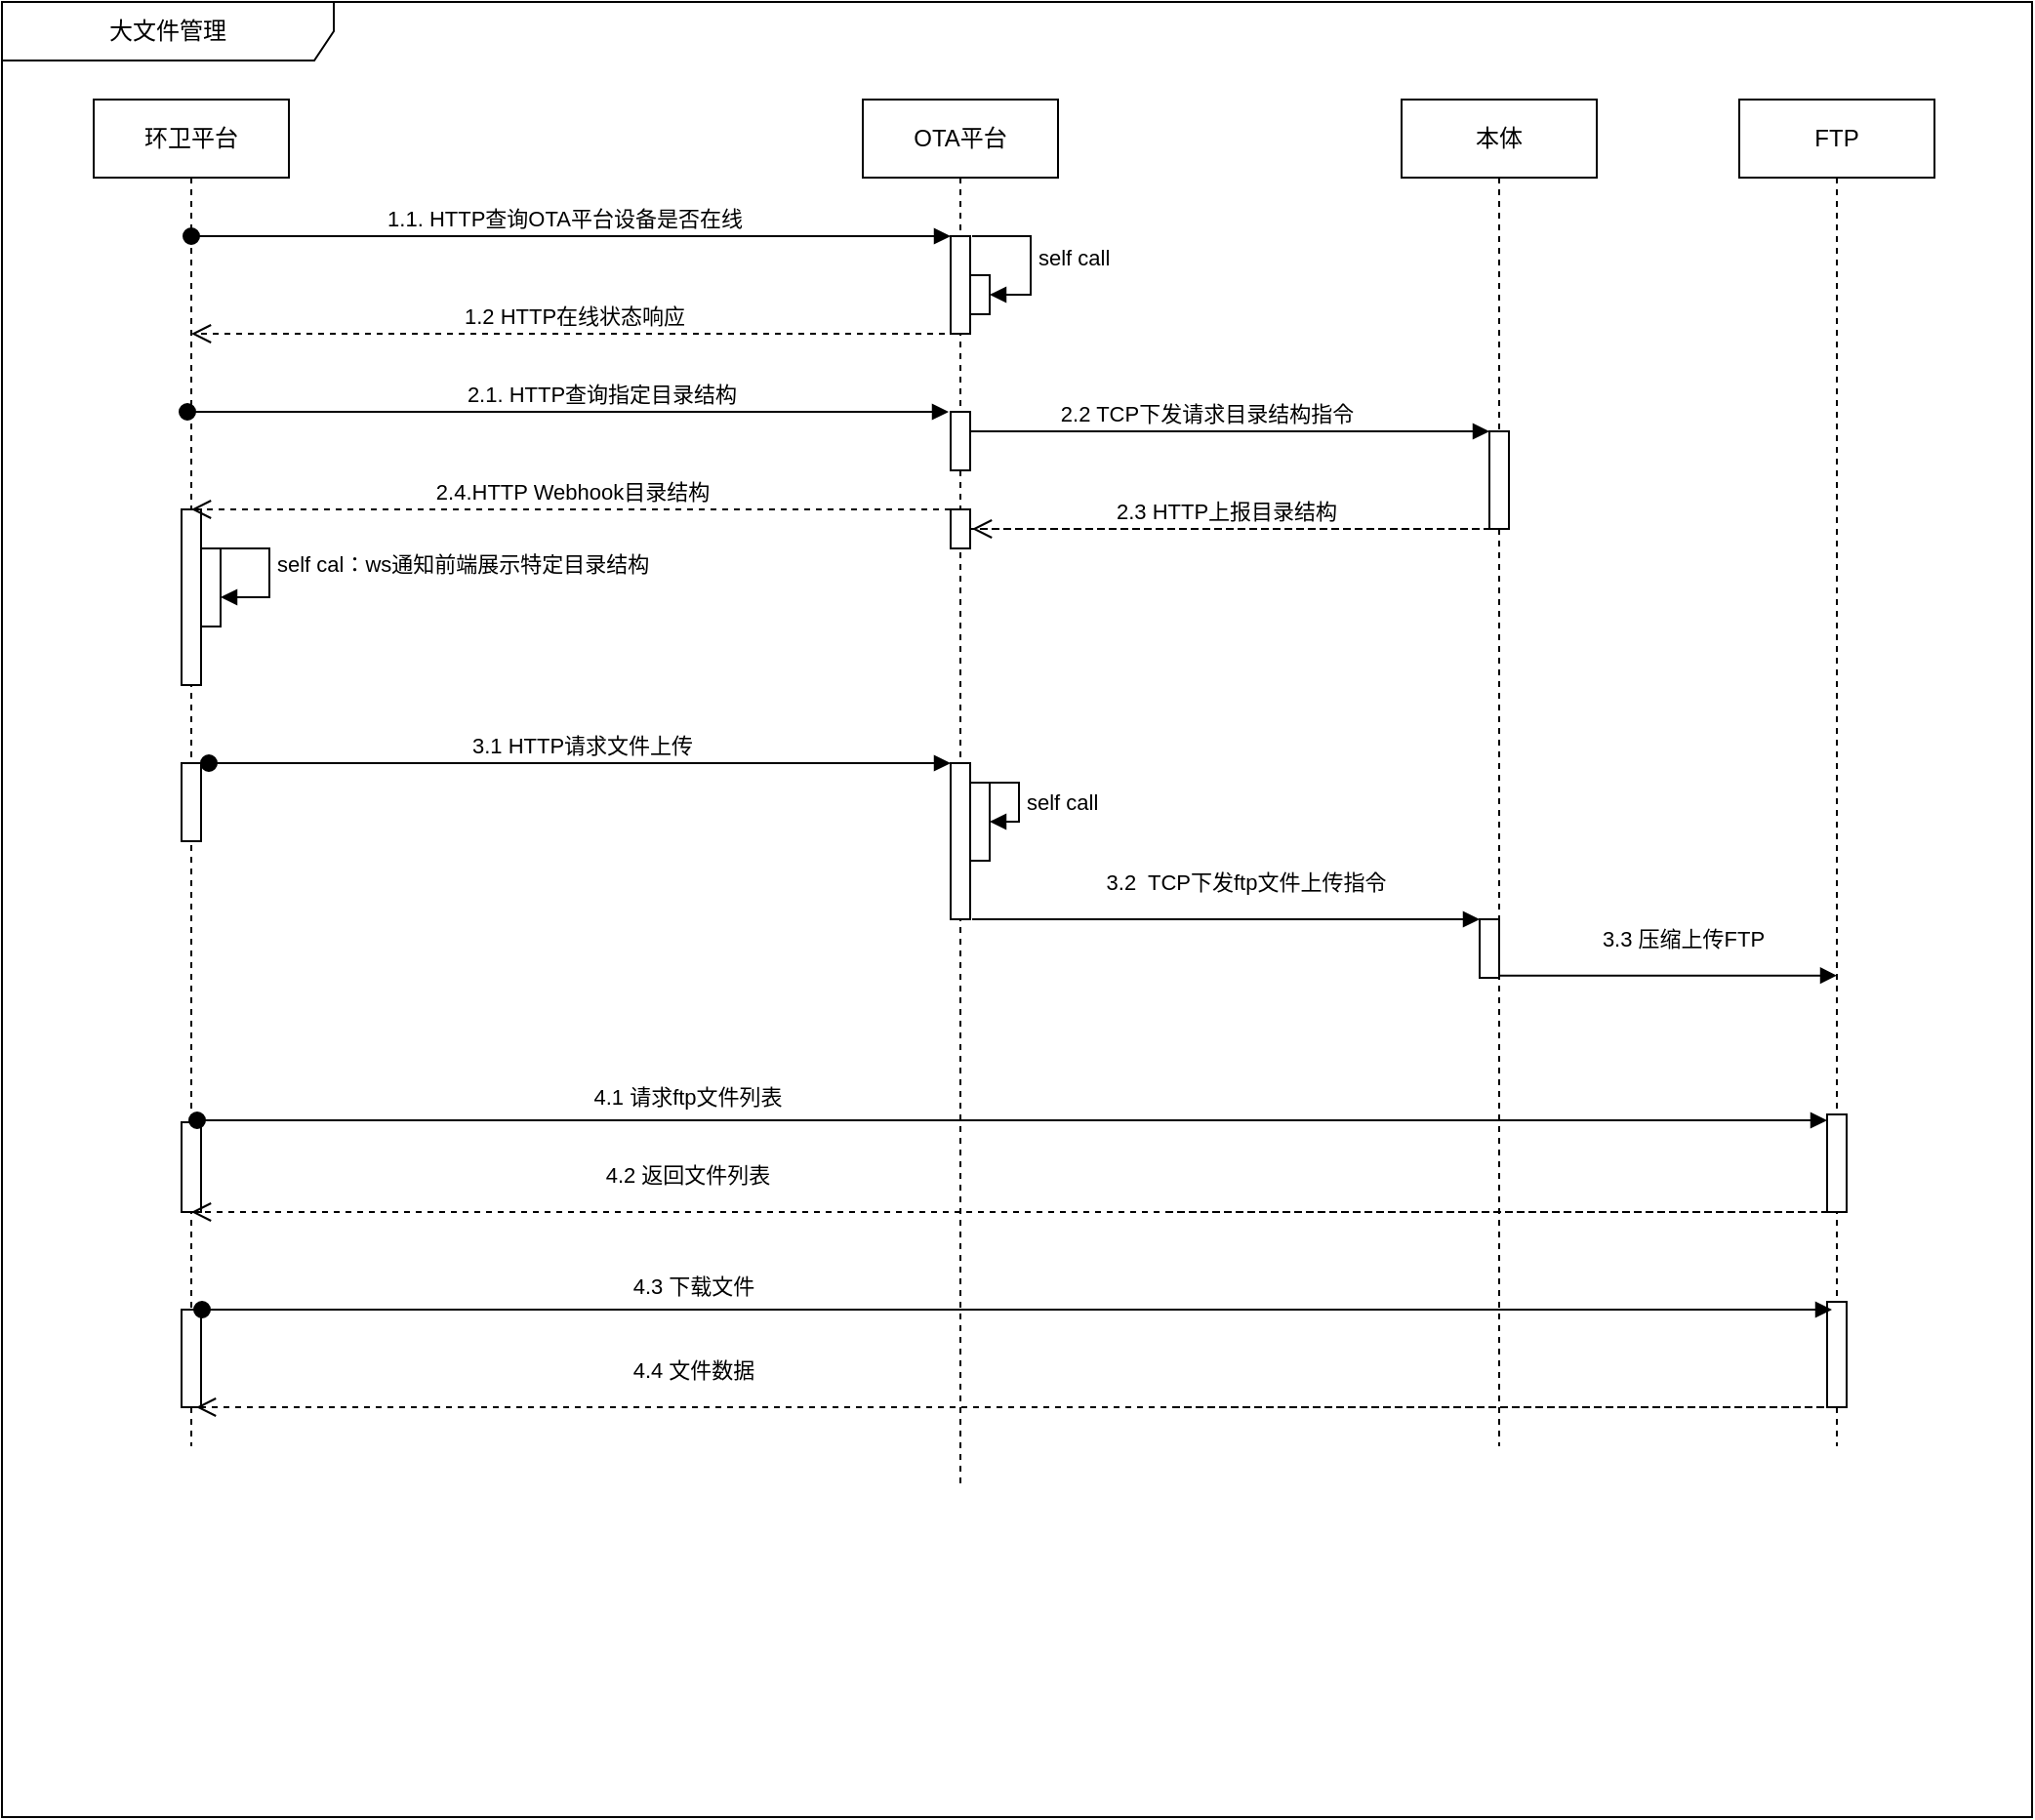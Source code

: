 <mxfile version="21.0.6" type="github">
  <diagram name="第 1 页" id="OGliJOE4tW2DUMZxxRDU">
    <mxGraphModel dx="1566" dy="829" grid="1" gridSize="10" guides="1" tooltips="1" connect="1" arrows="1" fold="1" page="1" pageScale="1" pageWidth="827" pageHeight="1169" math="0" shadow="0">
      <root>
        <mxCell id="0" />
        <mxCell id="1" parent="0" />
        <mxCell id="7R4Kz0LJVm2sexOzA-uK-1" value="本体" style="shape=umlLifeline;perimeter=lifelinePerimeter;whiteSpace=wrap;html=1;container=1;dropTarget=0;collapsible=0;recursiveResize=0;outlineConnect=0;portConstraint=eastwest;newEdgeStyle={&quot;edgeStyle&quot;:&quot;elbowEdgeStyle&quot;,&quot;elbow&quot;:&quot;vertical&quot;,&quot;curved&quot;:0,&quot;rounded&quot;:0};" parent="1" vertex="1">
          <mxGeometry x="727" y="60" width="100" height="690" as="geometry" />
        </mxCell>
        <mxCell id="7R4Kz0LJVm2sexOzA-uK-2" value="大文件管理" style="shape=umlFrame;whiteSpace=wrap;html=1;pointerEvents=0;width=170;height=30;" parent="1" vertex="1">
          <mxGeometry x="10" y="10" width="1040" height="930" as="geometry" />
        </mxCell>
        <mxCell id="7R4Kz0LJVm2sexOzA-uK-3" value="OTA平台" style="shape=umlLifeline;perimeter=lifelinePerimeter;whiteSpace=wrap;html=1;container=1;dropTarget=0;collapsible=0;recursiveResize=0;outlineConnect=0;portConstraint=eastwest;newEdgeStyle={&quot;edgeStyle&quot;:&quot;elbowEdgeStyle&quot;,&quot;elbow&quot;:&quot;vertical&quot;,&quot;curved&quot;:0,&quot;rounded&quot;:0};" parent="1" vertex="1">
          <mxGeometry x="451" y="60" width="100" height="710" as="geometry" />
        </mxCell>
        <mxCell id="7R4Kz0LJVm2sexOzA-uK-5" value="" style="html=1;points=[];perimeter=orthogonalPerimeter;outlineConnect=0;targetShapes=umlLifeline;portConstraint=eastwest;newEdgeStyle={&quot;edgeStyle&quot;:&quot;elbowEdgeStyle&quot;,&quot;elbow&quot;:&quot;vertical&quot;,&quot;curved&quot;:0,&quot;rounded&quot;:0};" parent="7R4Kz0LJVm2sexOzA-uK-3" vertex="1">
          <mxGeometry x="45" y="70" width="10" height="50" as="geometry" />
        </mxCell>
        <mxCell id="7R4Kz0LJVm2sexOzA-uK-8" value="" style="html=1;points=[];perimeter=orthogonalPerimeter;outlineConnect=0;targetShapes=umlLifeline;portConstraint=eastwest;newEdgeStyle={&quot;edgeStyle&quot;:&quot;elbowEdgeStyle&quot;,&quot;elbow&quot;:&quot;vertical&quot;,&quot;curved&quot;:0,&quot;rounded&quot;:0};" parent="7R4Kz0LJVm2sexOzA-uK-3" vertex="1">
          <mxGeometry x="55" y="90" width="10" height="20" as="geometry" />
        </mxCell>
        <mxCell id="7R4Kz0LJVm2sexOzA-uK-9" value="self call" style="html=1;align=left;spacingLeft=2;endArrow=block;rounded=0;edgeStyle=orthogonalEdgeStyle;curved=0;rounded=0;" parent="7R4Kz0LJVm2sexOzA-uK-3" target="7R4Kz0LJVm2sexOzA-uK-8" edge="1">
          <mxGeometry relative="1" as="geometry">
            <mxPoint x="56" y="70" as="sourcePoint" />
            <Array as="points">
              <mxPoint x="56" y="70" />
              <mxPoint x="86" y="70" />
              <mxPoint x="86" y="100" />
            </Array>
          </mxGeometry>
        </mxCell>
        <mxCell id="7R4Kz0LJVm2sexOzA-uK-22" value="" style="html=1;points=[];perimeter=orthogonalPerimeter;outlineConnect=0;targetShapes=umlLifeline;portConstraint=eastwest;newEdgeStyle={&quot;edgeStyle&quot;:&quot;elbowEdgeStyle&quot;,&quot;elbow&quot;:&quot;vertical&quot;,&quot;curved&quot;:0,&quot;rounded&quot;:0};" parent="7R4Kz0LJVm2sexOzA-uK-3" vertex="1">
          <mxGeometry x="45" y="340" width="10" height="80" as="geometry" />
        </mxCell>
        <mxCell id="7R4Kz0LJVm2sexOzA-uK-23" value="" style="html=1;points=[];perimeter=orthogonalPerimeter;outlineConnect=0;targetShapes=umlLifeline;portConstraint=eastwest;newEdgeStyle={&quot;edgeStyle&quot;:&quot;elbowEdgeStyle&quot;,&quot;elbow&quot;:&quot;vertical&quot;,&quot;curved&quot;:0,&quot;rounded&quot;:0};" parent="7R4Kz0LJVm2sexOzA-uK-3" vertex="1">
          <mxGeometry x="55" y="350" width="10" height="40" as="geometry" />
        </mxCell>
        <mxCell id="7R4Kz0LJVm2sexOzA-uK-24" value="self call" style="html=1;align=left;spacingLeft=2;endArrow=block;rounded=0;edgeStyle=orthogonalEdgeStyle;curved=0;rounded=0;" parent="7R4Kz0LJVm2sexOzA-uK-3" target="7R4Kz0LJVm2sexOzA-uK-23" edge="1" source="7R4Kz0LJVm2sexOzA-uK-23">
          <mxGeometry relative="1" as="geometry">
            <mxPoint x="50" y="400" as="sourcePoint" />
            <Array as="points">
              <mxPoint x="80" y="350" />
              <mxPoint x="80" y="370" />
            </Array>
          </mxGeometry>
        </mxCell>
        <mxCell id="k5PXEWsf904mykeDzKS9-2" value="" style="html=1;points=[];perimeter=orthogonalPerimeter;outlineConnect=0;targetShapes=umlLifeline;portConstraint=eastwest;newEdgeStyle={&quot;edgeStyle&quot;:&quot;elbowEdgeStyle&quot;,&quot;elbow&quot;:&quot;vertical&quot;,&quot;curved&quot;:0,&quot;rounded&quot;:0};" vertex="1" parent="7R4Kz0LJVm2sexOzA-uK-3">
          <mxGeometry x="45" y="160" width="10" height="30" as="geometry" />
        </mxCell>
        <mxCell id="7R4Kz0LJVm2sexOzA-uK-4" value="环卫平台" style="shape=umlLifeline;perimeter=lifelinePerimeter;whiteSpace=wrap;html=1;container=1;dropTarget=0;collapsible=0;recursiveResize=0;outlineConnect=0;portConstraint=eastwest;newEdgeStyle={&quot;edgeStyle&quot;:&quot;elbowEdgeStyle&quot;,&quot;elbow&quot;:&quot;vertical&quot;,&quot;curved&quot;:0,&quot;rounded&quot;:0};" parent="1" vertex="1">
          <mxGeometry x="57" y="60" width="100" height="690" as="geometry" />
        </mxCell>
        <mxCell id="7R4Kz0LJVm2sexOzA-uK-20" value="" style="html=1;points=[];perimeter=orthogonalPerimeter;outlineConnect=0;targetShapes=umlLifeline;portConstraint=eastwest;newEdgeStyle={&quot;edgeStyle&quot;:&quot;elbowEdgeStyle&quot;,&quot;elbow&quot;:&quot;vertical&quot;,&quot;curved&quot;:0,&quot;rounded&quot;:0};" parent="7R4Kz0LJVm2sexOzA-uK-4" vertex="1">
          <mxGeometry x="45" y="340" width="10" height="40" as="geometry" />
        </mxCell>
        <mxCell id="7R4Kz0LJVm2sexOzA-uK-17" value="" style="html=1;points=[];perimeter=orthogonalPerimeter;outlineConnect=0;targetShapes=umlLifeline;portConstraint=eastwest;newEdgeStyle={&quot;edgeStyle&quot;:&quot;elbowEdgeStyle&quot;,&quot;elbow&quot;:&quot;vertical&quot;,&quot;curved&quot;:0,&quot;rounded&quot;:0};" parent="7R4Kz0LJVm2sexOzA-uK-4" vertex="1">
          <mxGeometry x="55" y="230" width="10" height="40" as="geometry" />
        </mxCell>
        <mxCell id="7R4Kz0LJVm2sexOzA-uK-18" value="self cal：ws通知前端展示特定目录结构" style="html=1;align=left;spacingLeft=2;endArrow=block;rounded=0;edgeStyle=orthogonalEdgeStyle;curved=0;rounded=0;" parent="7R4Kz0LJVm2sexOzA-uK-4" target="7R4Kz0LJVm2sexOzA-uK-17" edge="1" source="7R4Kz0LJVm2sexOzA-uK-35">
          <mxGeometry relative="1" as="geometry">
            <mxPoint x="60" y="240" as="sourcePoint" />
            <Array as="points">
              <mxPoint x="90" y="230" />
              <mxPoint x="90" y="255" />
            </Array>
          </mxGeometry>
        </mxCell>
        <mxCell id="7R4Kz0LJVm2sexOzA-uK-35" value="" style="html=1;points=[];perimeter=orthogonalPerimeter;outlineConnect=0;targetShapes=umlLifeline;portConstraint=eastwest;newEdgeStyle={&quot;edgeStyle&quot;:&quot;elbowEdgeStyle&quot;,&quot;elbow&quot;:&quot;vertical&quot;,&quot;curved&quot;:0,&quot;rounded&quot;:0};" parent="7R4Kz0LJVm2sexOzA-uK-4" vertex="1">
          <mxGeometry x="45" y="210" width="10" height="90" as="geometry" />
        </mxCell>
        <mxCell id="k5PXEWsf904mykeDzKS9-13" value="" style="html=1;points=[];perimeter=orthogonalPerimeter;outlineConnect=0;targetShapes=umlLifeline;portConstraint=eastwest;newEdgeStyle={&quot;edgeStyle&quot;:&quot;elbowEdgeStyle&quot;,&quot;elbow&quot;:&quot;vertical&quot;,&quot;curved&quot;:0,&quot;rounded&quot;:0};" vertex="1" parent="7R4Kz0LJVm2sexOzA-uK-4">
          <mxGeometry x="45" y="524" width="10" height="46" as="geometry" />
        </mxCell>
        <mxCell id="k5PXEWsf904mykeDzKS9-14" value="" style="html=1;points=[];perimeter=orthogonalPerimeter;outlineConnect=0;targetShapes=umlLifeline;portConstraint=eastwest;newEdgeStyle={&quot;edgeStyle&quot;:&quot;elbowEdgeStyle&quot;,&quot;elbow&quot;:&quot;vertical&quot;,&quot;curved&quot;:0,&quot;rounded&quot;:0};" vertex="1" parent="7R4Kz0LJVm2sexOzA-uK-4">
          <mxGeometry x="45" y="620" width="10" height="50" as="geometry" />
        </mxCell>
        <mxCell id="7R4Kz0LJVm2sexOzA-uK-6" value="1.1. HTTP查询OTA平台设备是否在线" style="html=1;verticalAlign=bottom;startArrow=oval;endArrow=block;startSize=8;edgeStyle=elbowEdgeStyle;elbow=vertical;curved=0;rounded=0;" parent="1" source="7R4Kz0LJVm2sexOzA-uK-4" target="7R4Kz0LJVm2sexOzA-uK-5" edge="1">
          <mxGeometry x="-0.021" relative="1" as="geometry">
            <mxPoint x="197" y="130" as="sourcePoint" />
            <Array as="points">
              <mxPoint x="427" y="130" />
              <mxPoint x="217" y="160" />
              <mxPoint x="227" y="130" />
            </Array>
            <mxPoint as="offset" />
          </mxGeometry>
        </mxCell>
        <mxCell id="7R4Kz0LJVm2sexOzA-uK-11" value="" style="html=1;points=[];perimeter=orthogonalPerimeter;outlineConnect=0;targetShapes=umlLifeline;portConstraint=eastwest;newEdgeStyle={&quot;edgeStyle&quot;:&quot;elbowEdgeStyle&quot;,&quot;elbow&quot;:&quot;vertical&quot;,&quot;curved&quot;:0,&quot;rounded&quot;:0};" parent="1" vertex="1">
          <mxGeometry x="772" y="230" width="10" height="50" as="geometry" />
        </mxCell>
        <mxCell id="7R4Kz0LJVm2sexOzA-uK-12" value="2.2 TCP下发请求目录结构指令" style="html=1;verticalAlign=bottom;endArrow=block;edgeStyle=elbowEdgeStyle;elbow=vertical;curved=0;rounded=0;startArrow=none;" parent="1" source="k5PXEWsf904mykeDzKS9-2" target="7R4Kz0LJVm2sexOzA-uK-11" edge="1">
          <mxGeometry x="-0.09" relative="1" as="geometry">
            <mxPoint x="517" y="230" as="sourcePoint" />
            <Array as="points">
              <mxPoint x="737" y="230" />
              <mxPoint x="707" y="220" />
              <mxPoint x="577" y="240" />
              <mxPoint x="537" y="240" />
              <mxPoint x="577" y="210" />
              <mxPoint x="747" y="200" />
            </Array>
            <mxPoint as="offset" />
          </mxGeometry>
        </mxCell>
        <mxCell id="7R4Kz0LJVm2sexOzA-uK-13" value="2.3 HTTP上报目录结构" style="html=1;verticalAlign=bottom;endArrow=open;dashed=1;endSize=8;edgeStyle=elbowEdgeStyle;elbow=vertical;curved=0;rounded=0;startArrow=none;" parent="1" source="7R4Kz0LJVm2sexOzA-uK-14" edge="1">
          <mxGeometry x="0.519" relative="1" as="geometry">
            <mxPoint x="507" y="280" as="targetPoint" />
            <Array as="points">
              <mxPoint x="777" y="280" />
              <mxPoint x="677" y="310" />
              <mxPoint x="637" y="280" />
              <mxPoint x="657" y="290" />
              <mxPoint x="687" y="250" />
            </Array>
            <mxPoint as="offset" />
          </mxGeometry>
        </mxCell>
        <mxCell id="7R4Kz0LJVm2sexOzA-uK-15" value="2.4.HTTP Webhook目录结构" style="html=1;verticalAlign=bottom;endArrow=open;dashed=1;endSize=8;edgeStyle=elbowEdgeStyle;elbow=vertical;curved=0;rounded=0;" parent="1" source="7R4Kz0LJVm2sexOzA-uK-14" target="7R4Kz0LJVm2sexOzA-uK-4" edge="1">
          <mxGeometry relative="1" as="geometry">
            <mxPoint x="477" y="280" as="sourcePoint" />
            <mxPoint x="152" y="333" as="targetPoint" />
            <Array as="points">
              <mxPoint x="347" y="270" />
              <mxPoint x="427" y="300" />
              <mxPoint x="337" y="290" />
              <mxPoint x="217" y="280" />
              <mxPoint x="157" y="320" />
              <mxPoint x="357" y="280" />
            </Array>
          </mxGeometry>
        </mxCell>
        <mxCell id="7R4Kz0LJVm2sexOzA-uK-19" value="3.1 HTTP请求文件上传" style="html=1;verticalAlign=bottom;startArrow=oval;endArrow=block;startSize=8;edgeStyle=elbowEdgeStyle;elbow=vertical;curved=0;rounded=0;" parent="1" edge="1" target="7R4Kz0LJVm2sexOzA-uK-22">
          <mxGeometry x="0.002" relative="1" as="geometry">
            <mxPoint x="116" y="400" as="sourcePoint" />
            <mxPoint x="451" y="400" as="targetPoint" />
            <Array as="points">
              <mxPoint x="186" y="400" />
            </Array>
            <mxPoint as="offset" />
          </mxGeometry>
        </mxCell>
        <mxCell id="7R4Kz0LJVm2sexOzA-uK-26" value="" style="html=1;points=[];perimeter=orthogonalPerimeter;outlineConnect=0;targetShapes=umlLifeline;portConstraint=eastwest;newEdgeStyle={&quot;edgeStyle&quot;:&quot;elbowEdgeStyle&quot;,&quot;elbow&quot;:&quot;vertical&quot;,&quot;curved&quot;:0,&quot;rounded&quot;:0};" parent="1" vertex="1">
          <mxGeometry x="767" y="480" width="10" height="30" as="geometry" />
        </mxCell>
        <mxCell id="7R4Kz0LJVm2sexOzA-uK-27" value="3.2&amp;nbsp; TCP下发ftp文件上传指令" style="html=1;verticalAlign=bottom;endArrow=block;edgeStyle=elbowEdgeStyle;elbow=vertical;curved=0;rounded=0;" parent="1" target="7R4Kz0LJVm2sexOzA-uK-26" edge="1">
          <mxGeometry x="0.077" y="10" relative="1" as="geometry">
            <mxPoint x="507" y="480" as="sourcePoint" />
            <Array as="points">
              <mxPoint x="567" y="480" />
              <mxPoint x="617" y="470" />
              <mxPoint x="572" y="550" />
              <mxPoint x="742" y="540" />
            </Array>
            <mxPoint as="offset" />
          </mxGeometry>
        </mxCell>
        <mxCell id="k5PXEWsf904mykeDzKS9-1" value="1.2 HTTP在线状态响应" style="html=1;verticalAlign=bottom;endArrow=open;dashed=1;endSize=8;edgeStyle=elbowEdgeStyle;elbow=vertical;curved=0;rounded=0;" edge="1" parent="1" target="7R4Kz0LJVm2sexOzA-uK-4">
          <mxGeometry relative="1" as="geometry">
            <mxPoint x="227" y="180" as="targetPoint" />
            <Array as="points">
              <mxPoint x="404" y="180" />
              <mxPoint x="364" y="150" />
              <mxPoint x="384" y="160" />
              <mxPoint x="414" y="120" />
            </Array>
            <mxPoint as="offset" />
            <mxPoint x="499" y="180" as="sourcePoint" />
          </mxGeometry>
        </mxCell>
        <mxCell id="k5PXEWsf904mykeDzKS9-4" value="2.1. HTTP查询指定目录结构" style="html=1;verticalAlign=bottom;startArrow=oval;endArrow=block;startSize=8;edgeStyle=elbowEdgeStyle;elbow=vertical;curved=0;rounded=0;" edge="1" parent="1">
          <mxGeometry x="0.087" relative="1" as="geometry">
            <mxPoint x="105" y="220" as="sourcePoint" />
            <Array as="points">
              <mxPoint x="426" y="220" />
              <mxPoint x="216" y="250" />
              <mxPoint x="226" y="220" />
            </Array>
            <mxPoint as="offset" />
            <mxPoint x="495" y="220" as="targetPoint" />
          </mxGeometry>
        </mxCell>
        <mxCell id="7R4Kz0LJVm2sexOzA-uK-14" value="" style="html=1;points=[];perimeter=orthogonalPerimeter;outlineConnect=0;targetShapes=umlLifeline;portConstraint=eastwest;newEdgeStyle={&quot;edgeStyle&quot;:&quot;elbowEdgeStyle&quot;,&quot;elbow&quot;:&quot;vertical&quot;,&quot;curved&quot;:0,&quot;rounded&quot;:0};" parent="1" vertex="1">
          <mxGeometry x="496" y="270" width="10" height="20" as="geometry" />
        </mxCell>
        <mxCell id="k5PXEWsf904mykeDzKS9-6" value="FTP" style="shape=umlLifeline;perimeter=lifelinePerimeter;whiteSpace=wrap;html=1;container=1;dropTarget=0;collapsible=0;recursiveResize=0;outlineConnect=0;portConstraint=eastwest;newEdgeStyle={&quot;edgeStyle&quot;:&quot;elbowEdgeStyle&quot;,&quot;elbow&quot;:&quot;vertical&quot;,&quot;curved&quot;:0,&quot;rounded&quot;:0};" vertex="1" parent="1">
          <mxGeometry x="900" y="60" width="100" height="690" as="geometry" />
        </mxCell>
        <mxCell id="k5PXEWsf904mykeDzKS9-10" value="" style="html=1;points=[];perimeter=orthogonalPerimeter;outlineConnect=0;targetShapes=umlLifeline;portConstraint=eastwest;newEdgeStyle={&quot;edgeStyle&quot;:&quot;elbowEdgeStyle&quot;,&quot;elbow&quot;:&quot;vertical&quot;,&quot;curved&quot;:0,&quot;rounded&quot;:0};" vertex="1" parent="k5PXEWsf904mykeDzKS9-6">
          <mxGeometry x="45" y="520" width="10" height="50" as="geometry" />
        </mxCell>
        <mxCell id="k5PXEWsf904mykeDzKS9-15" value="" style="html=1;points=[];perimeter=orthogonalPerimeter;outlineConnect=0;targetShapes=umlLifeline;portConstraint=eastwest;newEdgeStyle={&quot;edgeStyle&quot;:&quot;elbowEdgeStyle&quot;,&quot;elbow&quot;:&quot;vertical&quot;,&quot;curved&quot;:0,&quot;rounded&quot;:0};" vertex="1" parent="k5PXEWsf904mykeDzKS9-6">
          <mxGeometry x="45" y="616" width="10" height="54" as="geometry" />
        </mxCell>
        <mxCell id="k5PXEWsf904mykeDzKS9-7" value="3.3 压缩上传FTP" style="html=1;verticalAlign=bottom;endArrow=block;edgeStyle=elbowEdgeStyle;elbow=vertical;curved=0;rounded=0;" edge="1" parent="1">
          <mxGeometry x="0.077" y="10" relative="1" as="geometry">
            <mxPoint x="777" y="508.82" as="sourcePoint" />
            <Array as="points">
              <mxPoint x="837" y="508.82" />
              <mxPoint x="887" y="498.82" />
              <mxPoint x="842" y="578.82" />
              <mxPoint x="1012" y="568.82" />
            </Array>
            <mxPoint as="offset" />
            <mxPoint x="950" y="509" as="targetPoint" />
          </mxGeometry>
        </mxCell>
        <mxCell id="k5PXEWsf904mykeDzKS9-8" value="4.1 请求ftp文件列表" style="html=1;verticalAlign=bottom;startArrow=oval;endArrow=block;startSize=8;edgeStyle=elbowEdgeStyle;elbow=vertical;curved=0;rounded=0;" edge="1" parent="1" target="k5PXEWsf904mykeDzKS9-10">
          <mxGeometry x="-0.401" y="3" relative="1" as="geometry">
            <mxPoint x="110" y="583" as="sourcePoint" />
            <mxPoint x="940" y="590" as="targetPoint" />
            <Array as="points">
              <mxPoint x="180" y="583" />
            </Array>
            <mxPoint x="1" as="offset" />
          </mxGeometry>
        </mxCell>
        <mxCell id="k5PXEWsf904mykeDzKS9-9" value="4.2 返回文件列表" style="html=1;verticalAlign=bottom;endArrow=open;dashed=1;endSize=8;edgeStyle=elbowEdgeStyle;elbow=vertical;curved=0;rounded=0;startArrow=none;" edge="1" parent="1" target="7R4Kz0LJVm2sexOzA-uK-4">
          <mxGeometry x="0.57" y="-10" relative="1" as="geometry">
            <mxPoint x="608" y="630" as="targetPoint" />
            <Array as="points">
              <mxPoint x="947" y="630" />
              <mxPoint x="778" y="660" />
              <mxPoint x="738" y="630" />
              <mxPoint x="758" y="640" />
              <mxPoint x="788" y="600" />
            </Array>
            <mxPoint as="offset" />
            <mxPoint x="607" y="630" as="sourcePoint" />
          </mxGeometry>
        </mxCell>
        <mxCell id="k5PXEWsf904mykeDzKS9-12" value="4.3 下载文件" style="html=1;verticalAlign=bottom;startArrow=oval;endArrow=block;startSize=8;edgeStyle=elbowEdgeStyle;elbow=vertical;curved=0;rounded=0;" edge="1" parent="1">
          <mxGeometry x="-0.401" y="3" relative="1" as="geometry">
            <mxPoint x="112.5" y="680" as="sourcePoint" />
            <mxPoint x="947.5" y="680" as="targetPoint" />
            <Array as="points">
              <mxPoint x="182.5" y="680" />
            </Array>
            <mxPoint x="1" as="offset" />
          </mxGeometry>
        </mxCell>
        <mxCell id="k5PXEWsf904mykeDzKS9-16" value="4.4 文件数据" style="html=1;verticalAlign=bottom;endArrow=open;dashed=1;endSize=8;edgeStyle=elbowEdgeStyle;elbow=vertical;curved=0;rounded=0;startArrow=none;" edge="1" parent="1">
          <mxGeometry x="0.57" y="-10" relative="1" as="geometry">
            <mxPoint x="109.5" y="730" as="targetPoint" />
            <Array as="points">
              <mxPoint x="950.5" y="730" />
              <mxPoint x="781.5" y="760" />
              <mxPoint x="741.5" y="730" />
              <mxPoint x="761.5" y="740" />
              <mxPoint x="791.5" y="700" />
            </Array>
            <mxPoint as="offset" />
            <mxPoint x="610.5" y="730" as="sourcePoint" />
          </mxGeometry>
        </mxCell>
      </root>
    </mxGraphModel>
  </diagram>
</mxfile>
